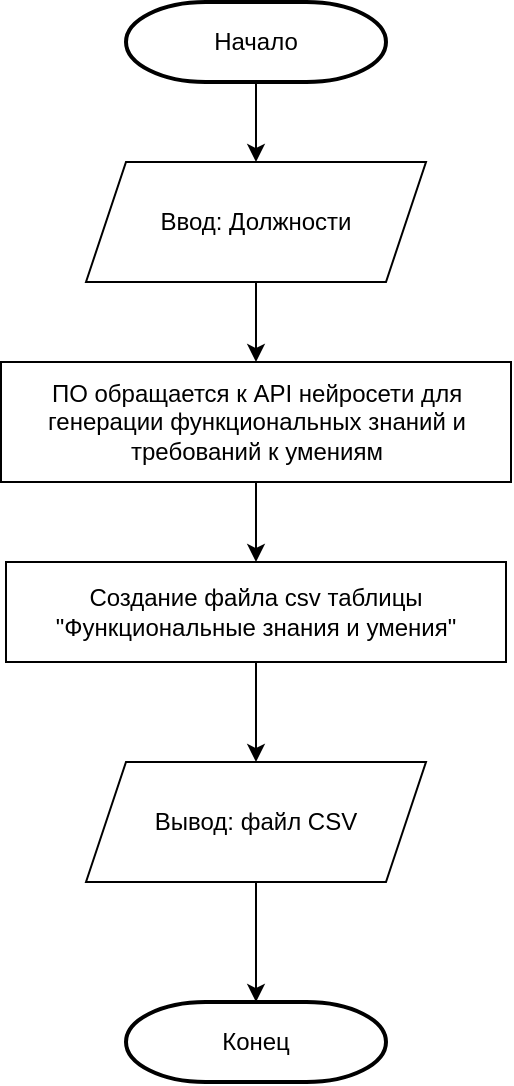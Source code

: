 <mxfile version="24.8.8">
  <diagram name="Страница — 1" id="FZuVYSKQKKseB5JXQPXO">
    <mxGraphModel dx="1386" dy="783" grid="1" gridSize="10" guides="1" tooltips="1" connect="1" arrows="1" fold="1" page="1" pageScale="1" pageWidth="827" pageHeight="1169" math="0" shadow="0">
      <root>
        <mxCell id="0" />
        <mxCell id="1" parent="0" />
        <mxCell id="zzf1q3I249V0uwJ0rVMr-1" value="" style="edgeStyle=orthogonalEdgeStyle;rounded=0;orthogonalLoop=1;jettySize=auto;html=1;" parent="1" source="zzf1q3I249V0uwJ0rVMr-2" target="zzf1q3I249V0uwJ0rVMr-5" edge="1">
          <mxGeometry relative="1" as="geometry" />
        </mxCell>
        <mxCell id="zzf1q3I249V0uwJ0rVMr-2" value="Начало" style="strokeWidth=2;html=1;shape=mxgraph.flowchart.terminator;whiteSpace=wrap;" parent="1" vertex="1">
          <mxGeometry x="380" y="60" width="130" height="40" as="geometry" />
        </mxCell>
        <mxCell id="zzf1q3I249V0uwJ0rVMr-3" value="Конец" style="strokeWidth=2;html=1;shape=mxgraph.flowchart.terminator;whiteSpace=wrap;" parent="1" vertex="1">
          <mxGeometry x="380" y="560" width="130" height="40" as="geometry" />
        </mxCell>
        <mxCell id="zzf1q3I249V0uwJ0rVMr-4" value="" style="edgeStyle=orthogonalEdgeStyle;rounded=0;orthogonalLoop=1;jettySize=auto;html=1;" parent="1" source="zzf1q3I249V0uwJ0rVMr-5" target="zzf1q3I249V0uwJ0rVMr-7" edge="1">
          <mxGeometry relative="1" as="geometry" />
        </mxCell>
        <mxCell id="zzf1q3I249V0uwJ0rVMr-5" value="Ввод: Должности" style="shape=parallelogram;perimeter=parallelogramPerimeter;whiteSpace=wrap;html=1;fixedSize=1;" parent="1" vertex="1">
          <mxGeometry x="360" y="140" width="170" height="60" as="geometry" />
        </mxCell>
        <mxCell id="zzf1q3I249V0uwJ0rVMr-14" value="" style="edgeStyle=orthogonalEdgeStyle;rounded=0;orthogonalLoop=1;jettySize=auto;html=1;" parent="1" source="zzf1q3I249V0uwJ0rVMr-7" target="zzf1q3I249V0uwJ0rVMr-9" edge="1">
          <mxGeometry relative="1" as="geometry" />
        </mxCell>
        <mxCell id="zzf1q3I249V0uwJ0rVMr-7" value="ПО обращается к API нейросети для генерации функциональных знаний и требований к умениям" style="rounded=0;whiteSpace=wrap;html=1;" parent="1" vertex="1">
          <mxGeometry x="317.5" y="240" width="255" height="60" as="geometry" />
        </mxCell>
        <mxCell id="zzf1q3I249V0uwJ0rVMr-8" value="" style="edgeStyle=orthogonalEdgeStyle;rounded=0;orthogonalLoop=1;jettySize=auto;html=1;" parent="1" source="zzf1q3I249V0uwJ0rVMr-9" target="zzf1q3I249V0uwJ0rVMr-11" edge="1">
          <mxGeometry relative="1" as="geometry" />
        </mxCell>
        <mxCell id="zzf1q3I249V0uwJ0rVMr-9" value="Создание файла csv таблицы &quot;Функциональные знания и умения&quot;" style="rounded=0;whiteSpace=wrap;html=1;" parent="1" vertex="1">
          <mxGeometry x="320" y="340" width="250" height="50" as="geometry" />
        </mxCell>
        <mxCell id="zzf1q3I249V0uwJ0rVMr-10" value="" style="edgeStyle=orthogonalEdgeStyle;rounded=0;orthogonalLoop=1;jettySize=auto;html=1;" parent="1" source="zzf1q3I249V0uwJ0rVMr-11" target="zzf1q3I249V0uwJ0rVMr-3" edge="1">
          <mxGeometry relative="1" as="geometry" />
        </mxCell>
        <mxCell id="zzf1q3I249V0uwJ0rVMr-11" value="Вывод: файл CSV" style="shape=parallelogram;perimeter=parallelogramPerimeter;whiteSpace=wrap;html=1;fixedSize=1;" parent="1" vertex="1">
          <mxGeometry x="360" y="440" width="170" height="60" as="geometry" />
        </mxCell>
      </root>
    </mxGraphModel>
  </diagram>
</mxfile>
